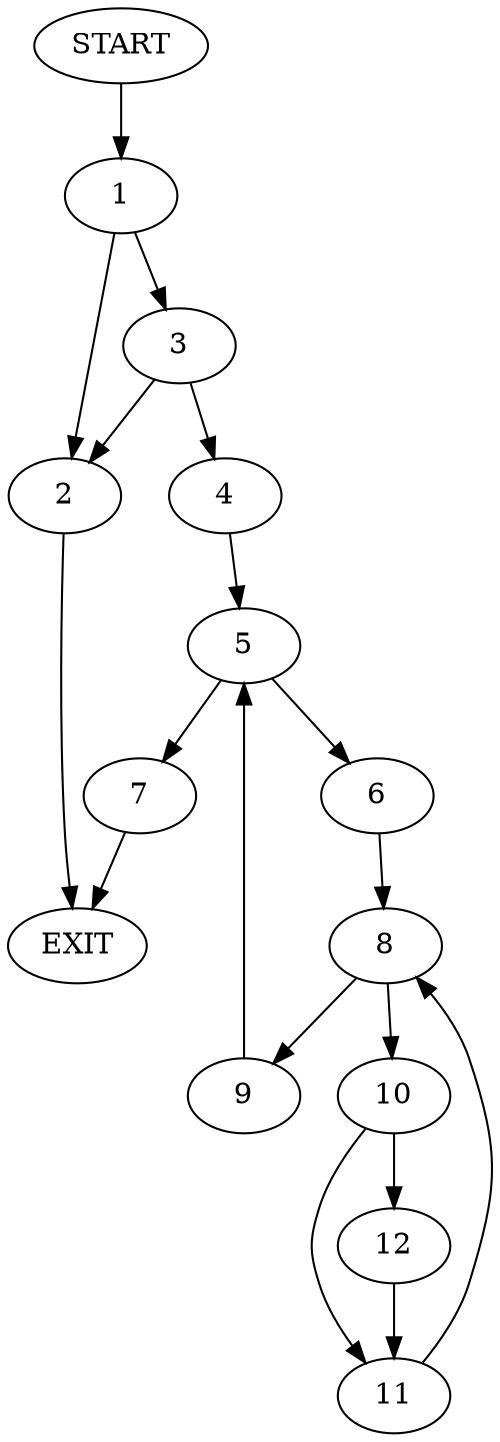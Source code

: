digraph {
0 [label="START"]
13 [label="EXIT"]
0 -> 1
1 -> 2
1 -> 3
3 -> 2
3 -> 4
2 -> 13
4 -> 5
5 -> 6
5 -> 7
6 -> 8
7 -> 13
8 -> 9
8 -> 10
10 -> 11
10 -> 12
9 -> 5
12 -> 11
11 -> 8
}
